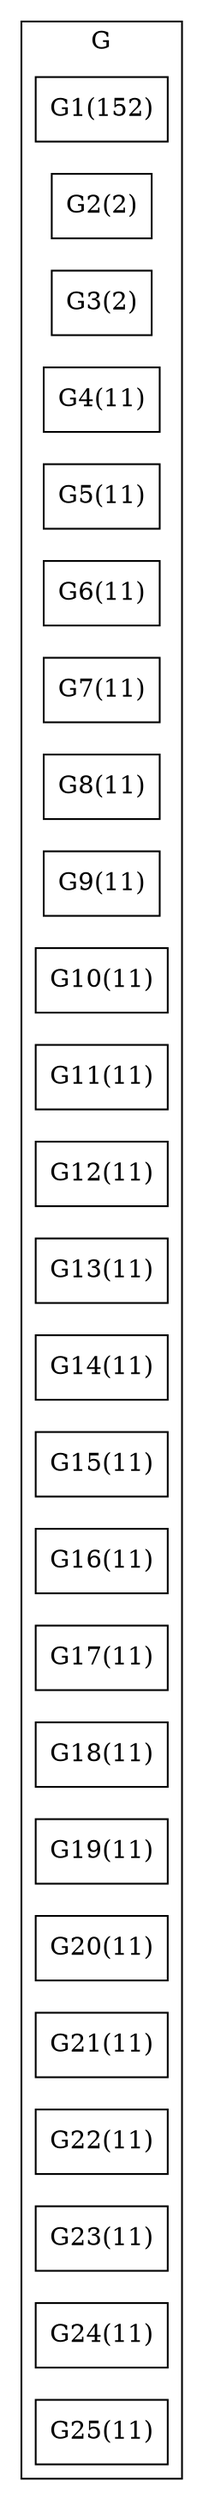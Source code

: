 strict graph BCG {
rankdir=LR;
splines=true;
ranksep="8 equally";
concentrate = true;
node [shape=rectangle];
subgraph cluster_G {
label = "G";
color=black;
rank="same"
G1 [label="G1(152)"];
G2 [label="G2(2)"];
G3 [label="G3(2)"];
G4 [label="G4(11)"];
G5 [label="G5(11)"];
G6 [label="G6(11)"];
G7 [label="G7(11)"];
G8 [label="G8(11)"];
G9 [label="G9(11)"];
G10 [label="G10(11)"];
G11 [label="G11(11)"];
G12 [label="G12(11)"];
G13 [label="G13(11)"];
G14 [label="G14(11)"];
G15 [label="G15(11)"];
G16 [label="G16(11)"];
G17 [label="G17(11)"];
G18 [label="G18(11)"];
G19 [label="G19(11)"];
G20 [label="G20(11)"];
G21 [label="G21(11)"];
G22 [label="G22(11)"];
G23 [label="G23(11)"];
G24 [label="G24(11)"];
G25 [label="G25(11)"];
}
subgraph cluster_P {
label = "P";
color="black";
rank="same"
}
}
